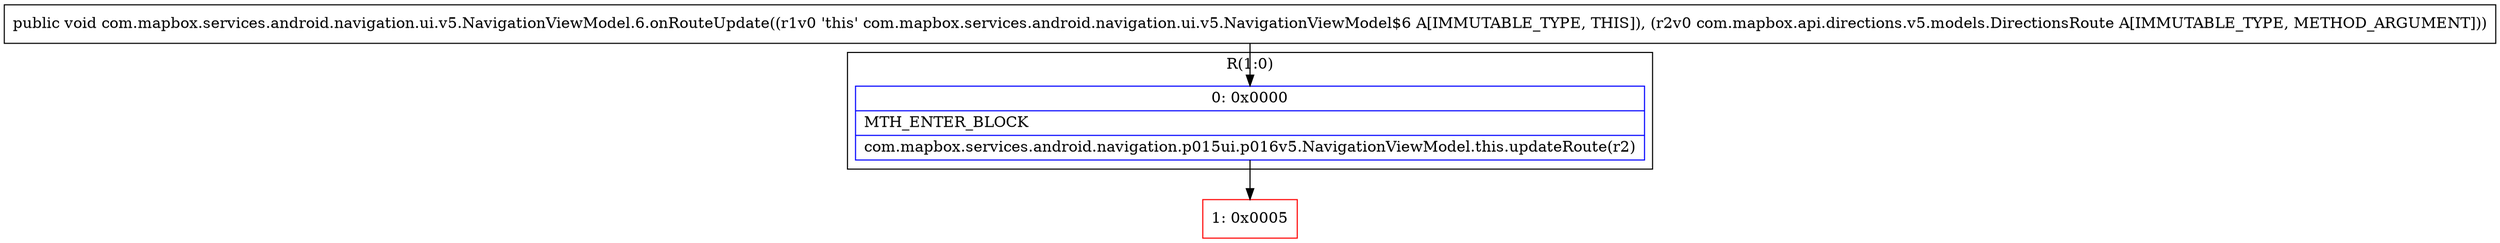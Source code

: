 digraph "CFG forcom.mapbox.services.android.navigation.ui.v5.NavigationViewModel.6.onRouteUpdate(Lcom\/mapbox\/api\/directions\/v5\/models\/DirectionsRoute;)V" {
subgraph cluster_Region_1215933847 {
label = "R(1:0)";
node [shape=record,color=blue];
Node_0 [shape=record,label="{0\:\ 0x0000|MTH_ENTER_BLOCK\l|com.mapbox.services.android.navigation.p015ui.p016v5.NavigationViewModel.this.updateRoute(r2)\l}"];
}
Node_1 [shape=record,color=red,label="{1\:\ 0x0005}"];
MethodNode[shape=record,label="{public void com.mapbox.services.android.navigation.ui.v5.NavigationViewModel.6.onRouteUpdate((r1v0 'this' com.mapbox.services.android.navigation.ui.v5.NavigationViewModel$6 A[IMMUTABLE_TYPE, THIS]), (r2v0 com.mapbox.api.directions.v5.models.DirectionsRoute A[IMMUTABLE_TYPE, METHOD_ARGUMENT])) }"];
MethodNode -> Node_0;
Node_0 -> Node_1;
}

